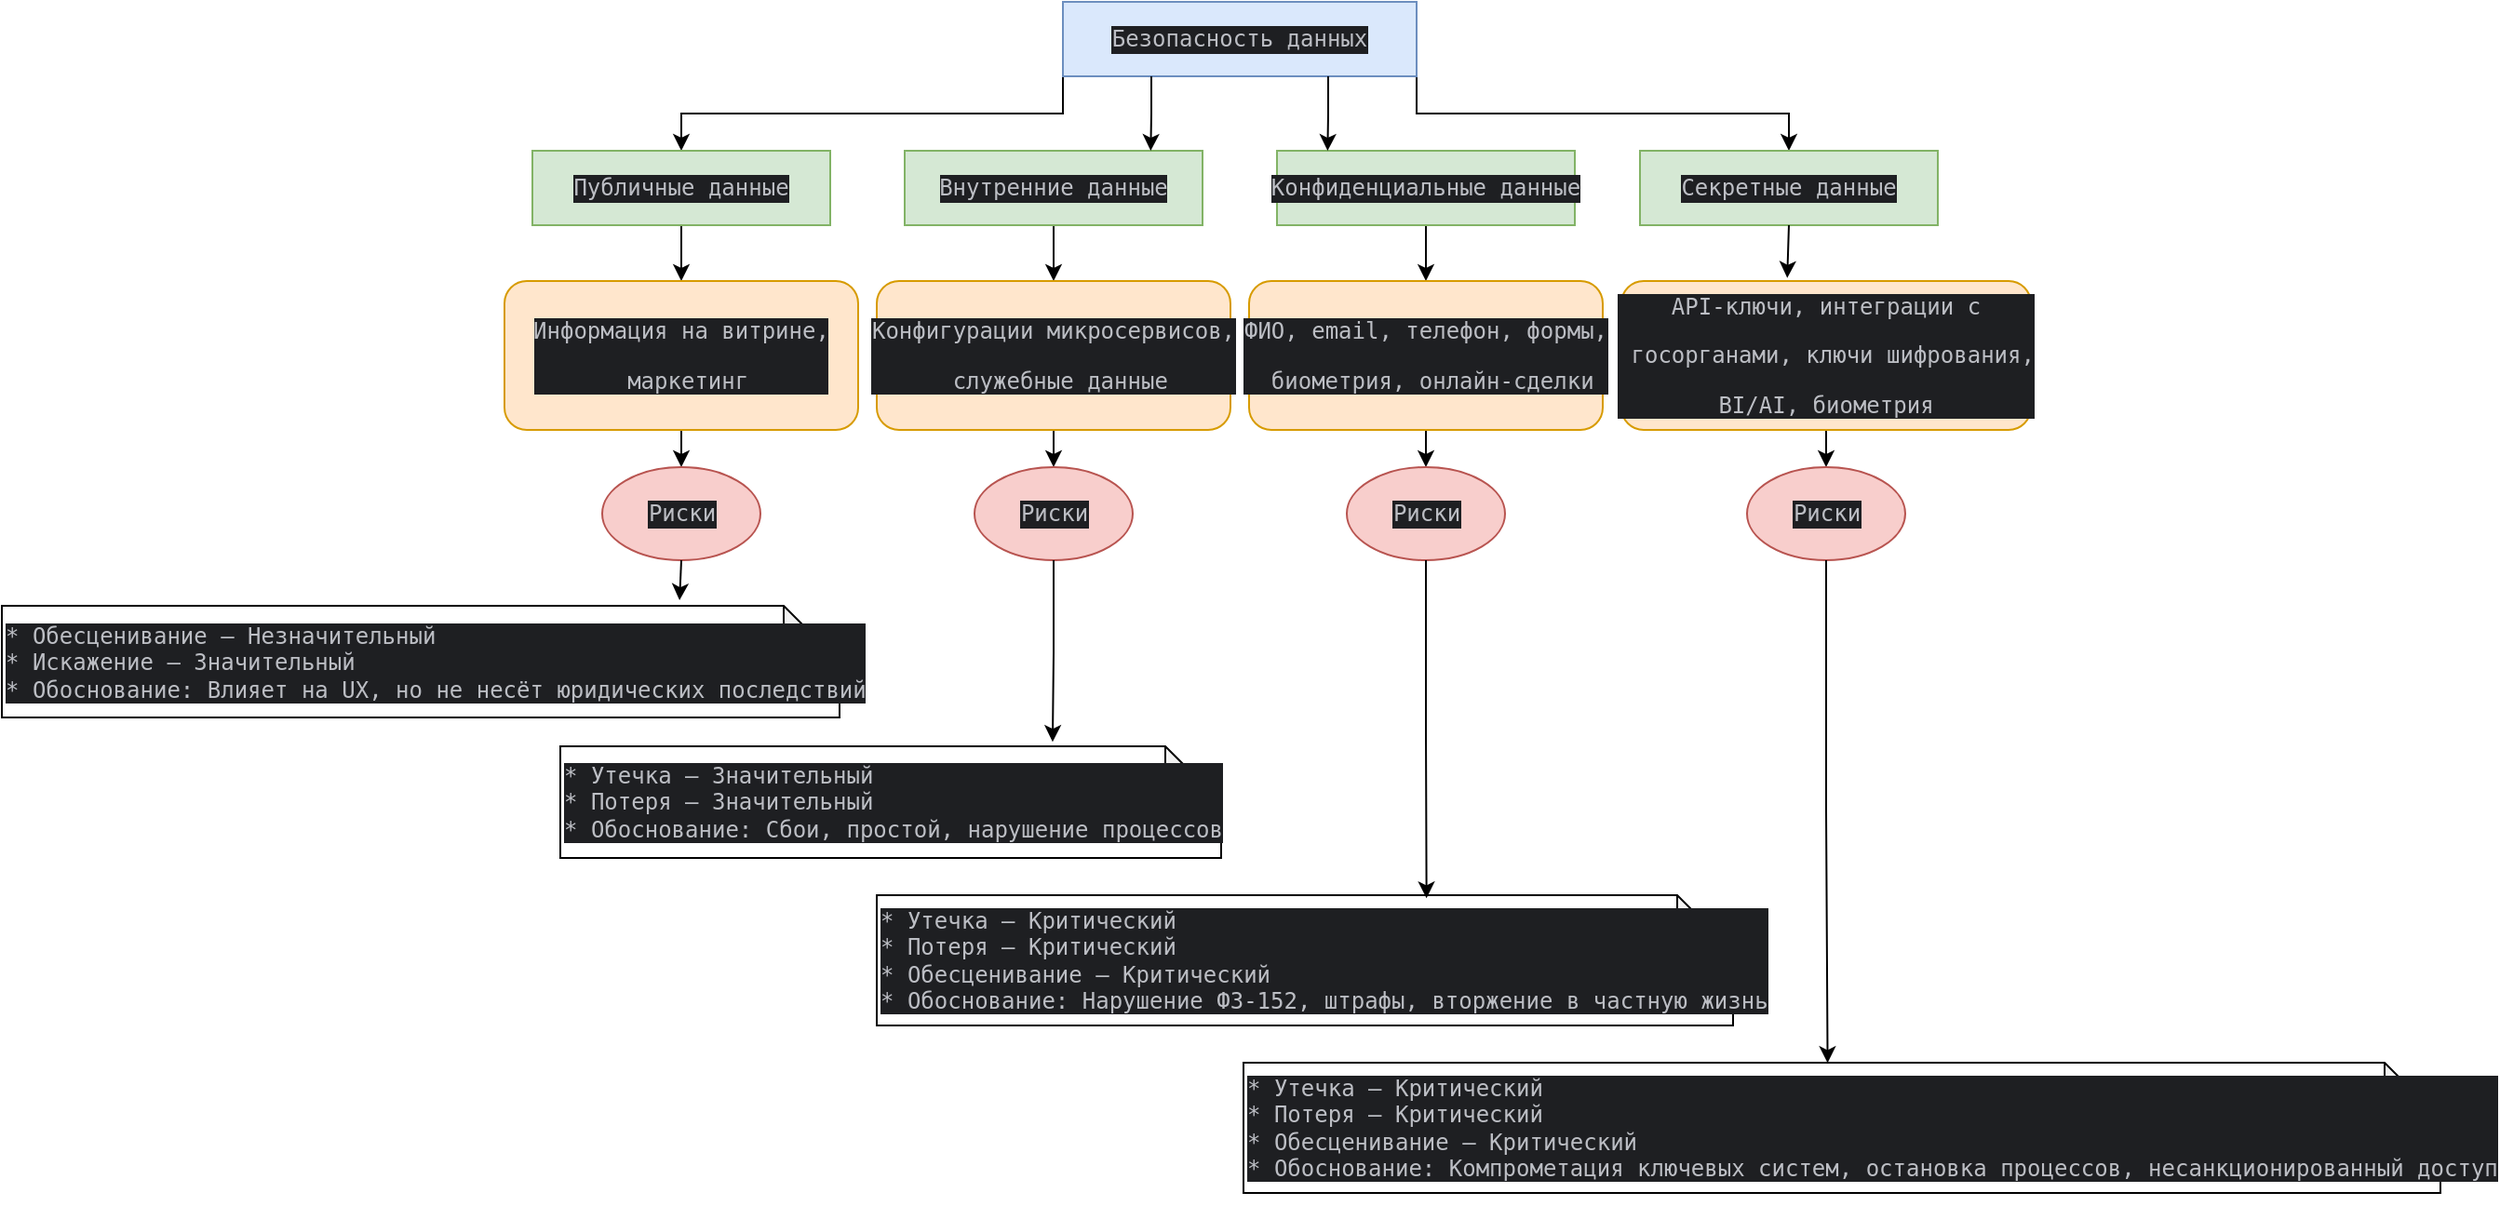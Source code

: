 <mxfile version="26.2.14">
  <diagram name="Страница — 1" id="XnjaHFhP-y__Yg8IyvoP">
    <mxGraphModel dx="2287" dy="778" grid="1" gridSize="10" guides="1" tooltips="1" connect="1" arrows="1" fold="1" page="1" pageScale="1" pageWidth="827" pageHeight="1169" math="0" shadow="0">
      <root>
        <mxCell id="0" />
        <mxCell id="1" parent="0" />
        <mxCell id="BiU9vC0NOnEIzTVW3nzd-16" style="edgeStyle=orthogonalEdgeStyle;rounded=0;orthogonalLoop=1;jettySize=auto;html=1;exitX=0;exitY=1;exitDx=0;exitDy=0;entryX=0.5;entryY=0;entryDx=0;entryDy=0;" edge="1" parent="1" source="BiU9vC0NOnEIzTVW3nzd-1" target="BiU9vC0NOnEIzTVW3nzd-3">
          <mxGeometry relative="1" as="geometry" />
        </mxCell>
        <mxCell id="BiU9vC0NOnEIzTVW3nzd-20" style="edgeStyle=orthogonalEdgeStyle;rounded=0;orthogonalLoop=1;jettySize=auto;html=1;exitX=1;exitY=1;exitDx=0;exitDy=0;entryX=0.5;entryY=0;entryDx=0;entryDy=0;" edge="1" parent="1" source="BiU9vC0NOnEIzTVW3nzd-1" target="BiU9vC0NOnEIzTVW3nzd-6">
          <mxGeometry relative="1" as="geometry" />
        </mxCell>
        <mxCell id="BiU9vC0NOnEIzTVW3nzd-1" value="&lt;div style=&quot;background-color:#1e1f22;color:#bcbec4&quot;&gt;&lt;pre style=&quot;font-family:&#39;JetBrains Mono&#39;,monospace;font-size:9,8pt;&quot;&gt;Безопасность данных&lt;/pre&gt;&lt;/div&gt;" style="rounded=0;whiteSpace=wrap;html=1;fillColor=#dae8fc;strokeColor=#6c8ebf;" vertex="1" parent="1">
          <mxGeometry x="270" y="200" width="190" height="40" as="geometry" />
        </mxCell>
        <mxCell id="BiU9vC0NOnEIzTVW3nzd-21" style="edgeStyle=orthogonalEdgeStyle;rounded=0;orthogonalLoop=1;jettySize=auto;html=1;exitX=0.5;exitY=1;exitDx=0;exitDy=0;entryX=0.5;entryY=0;entryDx=0;entryDy=0;" edge="1" parent="1" source="BiU9vC0NOnEIzTVW3nzd-3" target="BiU9vC0NOnEIzTVW3nzd-9">
          <mxGeometry relative="1" as="geometry" />
        </mxCell>
        <mxCell id="BiU9vC0NOnEIzTVW3nzd-3" value="&lt;div style=&quot;background-color: rgb(30, 31, 34); color: rgb(188, 190, 196);&quot;&gt;&lt;pre style=&quot;font-family:&#39;JetBrains Mono&#39;,monospace;font-size:9,8pt;&quot;&gt;&lt;div style=&quot;background-color:#1e1f22;color:#bcbec4&quot;&gt;&lt;pre style=&quot;font-family:&#39;JetBrains Mono&#39;,monospace;font-size:9,8pt;&quot;&gt;Публичные данные&lt;/pre&gt;&lt;/div&gt;&lt;/pre&gt;&lt;/div&gt;" style="rounded=0;whiteSpace=wrap;html=1;fillColor=#d5e8d4;strokeColor=#82b366;" vertex="1" parent="1">
          <mxGeometry x="-15" y="280" width="160" height="40" as="geometry" />
        </mxCell>
        <mxCell id="BiU9vC0NOnEIzTVW3nzd-22" style="edgeStyle=orthogonalEdgeStyle;rounded=0;orthogonalLoop=1;jettySize=auto;html=1;exitX=0.5;exitY=1;exitDx=0;exitDy=0;entryX=0.5;entryY=0;entryDx=0;entryDy=0;" edge="1" parent="1" source="BiU9vC0NOnEIzTVW3nzd-4" target="BiU9vC0NOnEIzTVW3nzd-12">
          <mxGeometry relative="1" as="geometry" />
        </mxCell>
        <mxCell id="BiU9vC0NOnEIzTVW3nzd-4" value="&lt;div style=&quot;background-color: rgb(30, 31, 34); color: rgb(188, 190, 196);&quot;&gt;&lt;pre style=&quot;font-family:&#39;JetBrains Mono&#39;,monospace;font-size:9,8pt;&quot;&gt;&lt;div style=&quot;background-color: rgb(30, 31, 34); color: rgb(188, 190, 196);&quot;&gt;&lt;pre style=&quot;font-family:&#39;JetBrains Mono&#39;,monospace;font-size:9,8pt;&quot;&gt;&lt;div style=&quot;background-color:#1e1f22;color:#bcbec4&quot;&gt;&lt;pre style=&quot;font-family:&#39;JetBrains Mono&#39;,monospace;font-size:9,8pt;&quot;&gt;Внутренние данные&lt;/pre&gt;&lt;/div&gt;&lt;/pre&gt;&lt;/div&gt;&lt;/pre&gt;&lt;/div&gt;" style="rounded=0;whiteSpace=wrap;html=1;fillColor=#d5e8d4;strokeColor=#82b366;" vertex="1" parent="1">
          <mxGeometry x="185" y="280" width="160" height="40" as="geometry" />
        </mxCell>
        <mxCell id="BiU9vC0NOnEIzTVW3nzd-23" style="edgeStyle=orthogonalEdgeStyle;rounded=0;orthogonalLoop=1;jettySize=auto;html=1;exitX=0.5;exitY=1;exitDx=0;exitDy=0;entryX=0.5;entryY=0;entryDx=0;entryDy=0;" edge="1" parent="1" source="BiU9vC0NOnEIzTVW3nzd-5" target="BiU9vC0NOnEIzTVW3nzd-13">
          <mxGeometry relative="1" as="geometry" />
        </mxCell>
        <mxCell id="BiU9vC0NOnEIzTVW3nzd-5" value="&lt;div style=&quot;background-color: rgb(30, 31, 34); color: rgb(188, 190, 196);&quot;&gt;&lt;pre style=&quot;font-family:&#39;JetBrains Mono&#39;,monospace;font-size:9,8pt;&quot;&gt;&lt;div style=&quot;background-color: rgb(30, 31, 34); color: rgb(188, 190, 196);&quot;&gt;&lt;pre style=&quot;font-family:&#39;JetBrains Mono&#39;,monospace;font-size:9,8pt;&quot;&gt;&lt;div style=&quot;background-color:#1e1f22;color:#bcbec4&quot;&gt;&lt;pre style=&quot;font-family:&#39;JetBrains Mono&#39;,monospace;font-size:9,8pt;&quot;&gt;Конфиденциальные данные&lt;/pre&gt;&lt;/div&gt;&lt;/pre&gt;&lt;/div&gt;&lt;/pre&gt;&lt;/div&gt;" style="rounded=0;whiteSpace=wrap;html=1;fillColor=#d5e8d4;strokeColor=#82b366;" vertex="1" parent="1">
          <mxGeometry x="385" y="280" width="160" height="40" as="geometry" />
        </mxCell>
        <mxCell id="BiU9vC0NOnEIzTVW3nzd-6" value="&lt;div style=&quot;background-color: rgb(30, 31, 34); color: rgb(188, 190, 196);&quot;&gt;&lt;pre style=&quot;font-family:&#39;JetBrains Mono&#39;,monospace;font-size:9,8pt;&quot;&gt;&lt;div style=&quot;background-color: rgb(30, 31, 34); color: rgb(188, 190, 196);&quot;&gt;&lt;pre style=&quot;font-family:&#39;JetBrains Mono&#39;,monospace;font-size:9,8pt;&quot;&gt;&lt;div style=&quot;background-color:#1e1f22;color:#bcbec4&quot;&gt;&lt;pre style=&quot;font-family:&#39;JetBrains Mono&#39;,monospace;font-size:9,8pt;&quot;&gt;Секретные данные&lt;/pre&gt;&lt;/div&gt;&lt;/pre&gt;&lt;/div&gt;&lt;/pre&gt;&lt;/div&gt;" style="rounded=0;whiteSpace=wrap;html=1;fillColor=#d5e8d4;strokeColor=#82b366;" vertex="1" parent="1">
          <mxGeometry x="580" y="280" width="160" height="40" as="geometry" />
        </mxCell>
        <mxCell id="BiU9vC0NOnEIzTVW3nzd-31" style="edgeStyle=orthogonalEdgeStyle;rounded=0;orthogonalLoop=1;jettySize=auto;html=1;exitX=0.5;exitY=1;exitDx=0;exitDy=0;entryX=0.5;entryY=0;entryDx=0;entryDy=0;" edge="1" parent="1" source="BiU9vC0NOnEIzTVW3nzd-9" target="BiU9vC0NOnEIzTVW3nzd-27">
          <mxGeometry relative="1" as="geometry" />
        </mxCell>
        <mxCell id="BiU9vC0NOnEIzTVW3nzd-9" value="&lt;div style=&quot;background-color:#1e1f22;color:#bcbec4&quot;&gt;&lt;pre style=&quot;font-family:&#39;JetBrains Mono&#39;,monospace;font-size:9,8pt;&quot;&gt;Информация на витрине,&lt;/pre&gt;&lt;pre style=&quot;font-family:&#39;JetBrains Mono&#39;,monospace;font-size:9,8pt;&quot;&gt; маркетинг&lt;/pre&gt;&lt;/div&gt;" style="rounded=1;whiteSpace=wrap;html=1;fillColor=#ffe6cc;strokeColor=#d79b00;" vertex="1" parent="1">
          <mxGeometry x="-30" y="350" width="190" height="80" as="geometry" />
        </mxCell>
        <mxCell id="BiU9vC0NOnEIzTVW3nzd-32" style="edgeStyle=orthogonalEdgeStyle;rounded=0;orthogonalLoop=1;jettySize=auto;html=1;exitX=0.5;exitY=1;exitDx=0;exitDy=0;entryX=0.5;entryY=0;entryDx=0;entryDy=0;" edge="1" parent="1" source="BiU9vC0NOnEIzTVW3nzd-12" target="BiU9vC0NOnEIzTVW3nzd-28">
          <mxGeometry relative="1" as="geometry" />
        </mxCell>
        <mxCell id="BiU9vC0NOnEIzTVW3nzd-12" value="&lt;div style=&quot;background-color:#1e1f22;color:#bcbec4&quot;&gt;&lt;pre style=&quot;font-family:&#39;JetBrains Mono&#39;,monospace;font-size:9,8pt;&quot;&gt;Конфигурации микросервисов,&lt;/pre&gt;&lt;pre style=&quot;font-family:&#39;JetBrains Mono&#39;,monospace;font-size:9,8pt;&quot;&gt; служебные данные&lt;/pre&gt;&lt;/div&gt;" style="rounded=1;whiteSpace=wrap;html=1;fillColor=#ffe6cc;strokeColor=#d79b00;" vertex="1" parent="1">
          <mxGeometry x="170" y="350" width="190" height="80" as="geometry" />
        </mxCell>
        <mxCell id="BiU9vC0NOnEIzTVW3nzd-33" style="edgeStyle=orthogonalEdgeStyle;rounded=0;orthogonalLoop=1;jettySize=auto;html=1;exitX=0.5;exitY=1;exitDx=0;exitDy=0;entryX=0.5;entryY=0;entryDx=0;entryDy=0;" edge="1" parent="1" source="BiU9vC0NOnEIzTVW3nzd-13" target="BiU9vC0NOnEIzTVW3nzd-29">
          <mxGeometry relative="1" as="geometry" />
        </mxCell>
        <mxCell id="BiU9vC0NOnEIzTVW3nzd-13" value="&lt;div style=&quot;background-color:#1e1f22;color:#bcbec4&quot;&gt;&lt;pre style=&quot;font-family:&#39;JetBrains Mono&#39;,monospace;font-size:9,8pt;&quot;&gt;ФИО, email, телефон, формы,&lt;/pre&gt;&lt;pre style=&quot;font-family:&#39;JetBrains Mono&#39;,monospace;font-size:9,8pt;&quot;&gt; биометрия, онлайн-сделки&lt;/pre&gt;&lt;/div&gt;" style="rounded=1;whiteSpace=wrap;html=1;fillColor=#ffe6cc;strokeColor=#d79b00;" vertex="1" parent="1">
          <mxGeometry x="370" y="350" width="190" height="80" as="geometry" />
        </mxCell>
        <mxCell id="BiU9vC0NOnEIzTVW3nzd-34" style="edgeStyle=orthogonalEdgeStyle;rounded=0;orthogonalLoop=1;jettySize=auto;html=1;exitX=0.5;exitY=1;exitDx=0;exitDy=0;entryX=0.5;entryY=0;entryDx=0;entryDy=0;" edge="1" parent="1" source="BiU9vC0NOnEIzTVW3nzd-14" target="BiU9vC0NOnEIzTVW3nzd-30">
          <mxGeometry relative="1" as="geometry" />
        </mxCell>
        <mxCell id="BiU9vC0NOnEIzTVW3nzd-14" value="&lt;div style=&quot;background-color: rgb(30, 31, 34); color: rgb(188, 190, 196);&quot;&gt;&lt;pre style=&quot;font-family:&#39;JetBrains Mono&#39;,monospace;font-size:9,8pt;&quot;&gt;API-ключи, интеграции с&lt;/pre&gt;&lt;pre style=&quot;font-family:&#39;JetBrains Mono&#39;,monospace;font-size:9,8pt;&quot;&gt; госорганами, ключи шифрования,&lt;/pre&gt;&lt;pre style=&quot;font-family:&#39;JetBrains Mono&#39;,monospace;font-size:9,8pt;&quot;&gt;BI/AI, биометрия&lt;/pre&gt;&lt;/div&gt;" style="rounded=1;whiteSpace=wrap;html=1;fillColor=#ffe6cc;strokeColor=#d79b00;" vertex="1" parent="1">
          <mxGeometry x="570" y="350" width="220" height="80" as="geometry" />
        </mxCell>
        <mxCell id="BiU9vC0NOnEIzTVW3nzd-18" style="edgeStyle=orthogonalEdgeStyle;rounded=0;orthogonalLoop=1;jettySize=auto;html=1;exitX=0.25;exitY=1;exitDx=0;exitDy=0;entryX=0.826;entryY=0;entryDx=0;entryDy=0;entryPerimeter=0;" edge="1" parent="1" source="BiU9vC0NOnEIzTVW3nzd-1" target="BiU9vC0NOnEIzTVW3nzd-4">
          <mxGeometry relative="1" as="geometry" />
        </mxCell>
        <mxCell id="BiU9vC0NOnEIzTVW3nzd-19" style="edgeStyle=orthogonalEdgeStyle;rounded=0;orthogonalLoop=1;jettySize=auto;html=1;exitX=0.75;exitY=1;exitDx=0;exitDy=0;entryX=0.17;entryY=0;entryDx=0;entryDy=0;entryPerimeter=0;" edge="1" parent="1" source="BiU9vC0NOnEIzTVW3nzd-1" target="BiU9vC0NOnEIzTVW3nzd-5">
          <mxGeometry relative="1" as="geometry" />
        </mxCell>
        <mxCell id="BiU9vC0NOnEIzTVW3nzd-26" style="edgeStyle=orthogonalEdgeStyle;rounded=0;orthogonalLoop=1;jettySize=auto;html=1;exitX=0.5;exitY=1;exitDx=0;exitDy=0;entryX=0.405;entryY=-0.021;entryDx=0;entryDy=0;entryPerimeter=0;" edge="1" parent="1" source="BiU9vC0NOnEIzTVW3nzd-6" target="BiU9vC0NOnEIzTVW3nzd-14">
          <mxGeometry relative="1" as="geometry" />
        </mxCell>
        <mxCell id="BiU9vC0NOnEIzTVW3nzd-27" value="&lt;div style=&quot;background-color:#1e1f22;color:#bcbec4&quot;&gt;&lt;pre style=&quot;font-family:&#39;JetBrains Mono&#39;,monospace;font-size:9,8pt;&quot;&gt;Риски&lt;/pre&gt;&lt;/div&gt;" style="ellipse;whiteSpace=wrap;html=1;fillColor=#f8cecc;strokeColor=#b85450;" vertex="1" parent="1">
          <mxGeometry x="22.5" y="450" width="85" height="50" as="geometry" />
        </mxCell>
        <mxCell id="BiU9vC0NOnEIzTVW3nzd-28" value="&lt;div style=&quot;background-color:#1e1f22;color:#bcbec4&quot;&gt;&lt;pre style=&quot;font-family:&#39;JetBrains Mono&#39;,monospace;font-size:9,8pt;&quot;&gt;Риски&lt;/pre&gt;&lt;/div&gt;" style="ellipse;whiteSpace=wrap;html=1;fillColor=#f8cecc;strokeColor=#b85450;" vertex="1" parent="1">
          <mxGeometry x="222.5" y="450" width="85" height="50" as="geometry" />
        </mxCell>
        <mxCell id="BiU9vC0NOnEIzTVW3nzd-29" value="&lt;div style=&quot;background-color:#1e1f22;color:#bcbec4&quot;&gt;&lt;pre style=&quot;font-family:&#39;JetBrains Mono&#39;,monospace;font-size:9,8pt;&quot;&gt;Риски&lt;/pre&gt;&lt;/div&gt;" style="ellipse;whiteSpace=wrap;html=1;fillColor=#f8cecc;strokeColor=#b85450;" vertex="1" parent="1">
          <mxGeometry x="422.5" y="450" width="85" height="50" as="geometry" />
        </mxCell>
        <mxCell id="BiU9vC0NOnEIzTVW3nzd-30" value="&lt;div style=&quot;background-color:#1e1f22;color:#bcbec4&quot;&gt;&lt;pre style=&quot;font-family:&#39;JetBrains Mono&#39;,monospace;font-size:9,8pt;&quot;&gt;Риски&lt;/pre&gt;&lt;/div&gt;" style="ellipse;whiteSpace=wrap;html=1;fillColor=#f8cecc;strokeColor=#b85450;" vertex="1" parent="1">
          <mxGeometry x="637.5" y="450" width="85" height="50" as="geometry" />
        </mxCell>
        <mxCell id="BiU9vC0NOnEIzTVW3nzd-35" value="&lt;div style=&quot;background-color: rgb(30, 31, 34); color: rgb(188, 190, 196);&quot;&gt;&lt;div style=&quot;background-color: rgb(30, 31, 34); color: rgb(188, 190, 196);&quot;&gt;&lt;pre style=&quot;font-family:&#39;JetBrains Mono&#39;,monospace;font-size:9,8pt;&quot;&gt;&lt;div&gt;&lt;pre style=&quot;font-family:&#39;JetBrains Mono&#39;,monospace;font-size:9,8pt;&quot;&gt;* Обесценивание — Незначительный&lt;br&gt;* Искажение — Значительный&lt;br&gt;* Обоснование: Влияет на UX, но не несёт юридических последствий&lt;/pre&gt;&lt;/div&gt;&lt;/pre&gt;&lt;/div&gt;&lt;/div&gt;" style="shape=note;whiteSpace=wrap;html=1;backgroundOutline=1;darkOpacity=0.05;align=left;" vertex="1" parent="1">
          <mxGeometry x="-300" y="524.5" width="450" height="60" as="geometry" />
        </mxCell>
        <mxCell id="BiU9vC0NOnEIzTVW3nzd-36" value="&lt;div style=&quot;background-color: rgb(30, 31, 34); color: rgb(188, 190, 196);&quot;&gt;&lt;pre style=&quot;font-family:&#39;JetBrains Mono&#39;,monospace;font-size:9,8pt;&quot;&gt;&lt;div style=&quot;background-color: rgb(30, 31, 34); color: rgb(188, 190, 196);&quot;&gt;&lt;pre style=&quot;font-family:&#39;JetBrains Mono&#39;,monospace;font-size:9,8pt;&quot;&gt;* Утечка — Значительный&lt;br&gt;* Потеря — Значительный&lt;br&gt;* Обоснование: Сбои, простой, нарушение процессов&lt;/pre&gt;&lt;/div&gt;&lt;/pre&gt;&lt;/div&gt;" style="shape=note;whiteSpace=wrap;html=1;backgroundOutline=1;darkOpacity=0.05;align=left;" vertex="1" parent="1">
          <mxGeometry y="600" width="355" height="60" as="geometry" />
        </mxCell>
        <mxCell id="BiU9vC0NOnEIzTVW3nzd-38" style="edgeStyle=orthogonalEdgeStyle;rounded=0;orthogonalLoop=1;jettySize=auto;html=1;exitX=0.5;exitY=1;exitDx=0;exitDy=0;entryX=0.809;entryY=-0.049;entryDx=0;entryDy=0;entryPerimeter=0;" edge="1" parent="1" source="BiU9vC0NOnEIzTVW3nzd-27" target="BiU9vC0NOnEIzTVW3nzd-35">
          <mxGeometry relative="1" as="geometry" />
        </mxCell>
        <mxCell id="BiU9vC0NOnEIzTVW3nzd-41" style="edgeStyle=orthogonalEdgeStyle;rounded=0;orthogonalLoop=1;jettySize=auto;html=1;exitX=0.5;exitY=1;exitDx=0;exitDy=0;entryX=0.745;entryY=-0.04;entryDx=0;entryDy=0;entryPerimeter=0;" edge="1" parent="1" source="BiU9vC0NOnEIzTVW3nzd-28" target="BiU9vC0NOnEIzTVW3nzd-36">
          <mxGeometry relative="1" as="geometry" />
        </mxCell>
        <mxCell id="BiU9vC0NOnEIzTVW3nzd-43" value="&lt;div style=&quot;background-color: rgb(30, 31, 34); color: rgb(188, 190, 196);&quot;&gt;&lt;pre style=&quot;font-family:&#39;JetBrains Mono&#39;,monospace;font-size:9,8pt;&quot;&gt;&lt;div style=&quot;background-color: rgb(30, 31, 34); color: rgb(188, 190, 196);&quot;&gt;&lt;pre style=&quot;font-family:&#39;JetBrains Mono&#39;,monospace;font-size:9,8pt;&quot;&gt;&lt;div style=&quot;background-color:#1e1f22;color:#bcbec4&quot;&gt;&lt;pre style=&quot;font-family:&#39;JetBrains Mono&#39;,monospace;font-size:9,8pt;&quot;&gt;* Утечка — Критический&lt;br&gt;* Потеря — Критический&lt;br&gt;* Обесценивание — Критический&lt;br&gt;* Обоснование: Нарушение ФЗ-152, штрафы, вторжение в частную жизнь&lt;/pre&gt;&lt;/div&gt;&lt;/pre&gt;&lt;/div&gt;&lt;/pre&gt;&lt;/div&gt;" style="shape=note;whiteSpace=wrap;html=1;backgroundOutline=1;darkOpacity=0.05;align=left;" vertex="1" parent="1">
          <mxGeometry x="170" y="680" width="460" height="70" as="geometry" />
        </mxCell>
        <mxCell id="BiU9vC0NOnEIzTVW3nzd-45" style="edgeStyle=orthogonalEdgeStyle;rounded=0;orthogonalLoop=1;jettySize=auto;html=1;exitX=0.5;exitY=1;exitDx=0;exitDy=0;entryX=0.642;entryY=0.024;entryDx=0;entryDy=0;entryPerimeter=0;" edge="1" parent="1" source="BiU9vC0NOnEIzTVW3nzd-29" target="BiU9vC0NOnEIzTVW3nzd-43">
          <mxGeometry relative="1" as="geometry" />
        </mxCell>
        <mxCell id="BiU9vC0NOnEIzTVW3nzd-46" value="&lt;div style=&quot;background-color: rgb(30, 31, 34); color: rgb(188, 190, 196);&quot;&gt;&lt;pre style=&quot;font-family:&#39;JetBrains Mono&#39;,monospace;font-size:9,8pt;&quot;&gt;&lt;div style=&quot;background-color: rgb(30, 31, 34); color: rgb(188, 190, 196);&quot;&gt;&lt;pre style=&quot;font-family:&#39;JetBrains Mono&#39;,monospace;font-size:9,8pt;&quot;&gt;&lt;div style=&quot;background-color: rgb(30, 31, 34); color: rgb(188, 190, 196);&quot;&gt;&lt;pre style=&quot;font-family:&#39;JetBrains Mono&#39;,monospace;font-size:9,8pt;&quot;&gt;&lt;div style=&quot;background-color: rgb(30, 31, 34); color: rgb(188, 190, 196);&quot;&gt;&lt;pre style=&quot;font-family:&#39;JetBrains Mono&#39;,monospace;font-size:9,8pt;&quot;&gt;* Утечка — Критический&lt;br&gt;* Потеря — Критический&lt;br&gt;* Обесценивание — Критический&lt;br&gt;* Обоснование: Компрометация ключевых систем, остановка процессов, несанкционированный доступ&lt;/pre&gt;&lt;/div&gt;&lt;/pre&gt;&lt;/div&gt;&lt;/pre&gt;&lt;/div&gt;&lt;/pre&gt;&lt;/div&gt;" style="shape=note;whiteSpace=wrap;html=1;backgroundOutline=1;darkOpacity=0.05;align=left;" vertex="1" parent="1">
          <mxGeometry x="367" y="770" width="643" height="70" as="geometry" />
        </mxCell>
        <mxCell id="BiU9vC0NOnEIzTVW3nzd-47" style="edgeStyle=orthogonalEdgeStyle;rounded=0;orthogonalLoop=1;jettySize=auto;html=1;exitX=0.5;exitY=1;exitDx=0;exitDy=0;entryX=0.488;entryY=0.002;entryDx=0;entryDy=0;entryPerimeter=0;" edge="1" parent="1" source="BiU9vC0NOnEIzTVW3nzd-30" target="BiU9vC0NOnEIzTVW3nzd-46">
          <mxGeometry relative="1" as="geometry" />
        </mxCell>
      </root>
    </mxGraphModel>
  </diagram>
</mxfile>
